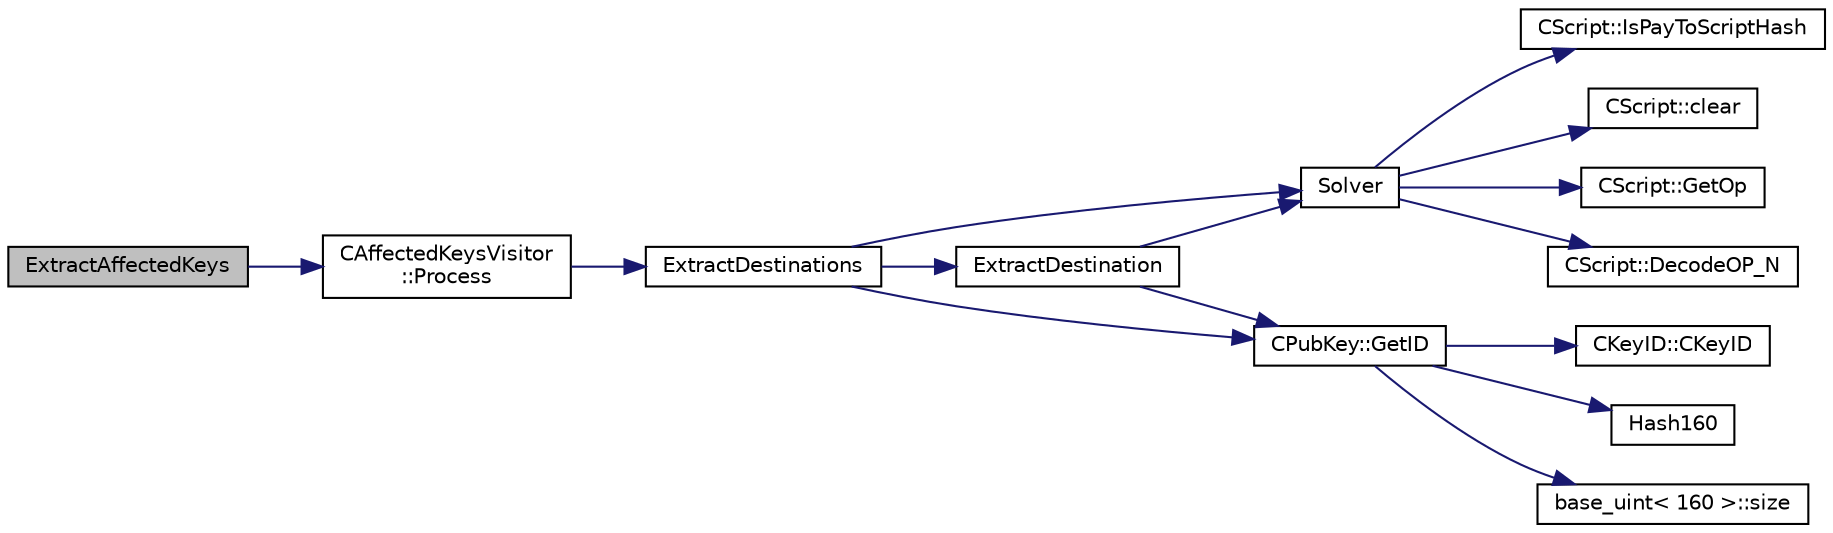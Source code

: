 digraph "ExtractAffectedKeys"
{
  edge [fontname="Helvetica",fontsize="10",labelfontname="Helvetica",labelfontsize="10"];
  node [fontname="Helvetica",fontsize="10",shape=record];
  rankdir="LR";
  Node48 [label="ExtractAffectedKeys",height=0.2,width=0.4,color="black", fillcolor="grey75", style="filled", fontcolor="black"];
  Node48 -> Node49 [color="midnightblue",fontsize="10",style="solid",fontname="Helvetica"];
  Node49 [label="CAffectedKeysVisitor\l::Process",height=0.2,width=0.4,color="black", fillcolor="white", style="filled",URL="$class_c_affected_keys_visitor.html#a749859ce2a826e2d60c8fe31685efae3"];
  Node49 -> Node50 [color="midnightblue",fontsize="10",style="solid",fontname="Helvetica"];
  Node50 [label="ExtractDestinations",height=0.2,width=0.4,color="black", fillcolor="white", style="filled",URL="$script_8cpp.html#a6948ee6aa422ed8a5ffe06ddc77a55d8"];
  Node50 -> Node51 [color="midnightblue",fontsize="10",style="solid",fontname="Helvetica"];
  Node51 [label="Solver",height=0.2,width=0.4,color="black", fillcolor="white", style="filled",URL="$script_8cpp.html#a6ee6be50bff44464e905680c6fcee6dc"];
  Node51 -> Node52 [color="midnightblue",fontsize="10",style="solid",fontname="Helvetica"];
  Node52 [label="CScript::IsPayToScriptHash",height=0.2,width=0.4,color="black", fillcolor="white", style="filled",URL="$class_c_script.html#a0c3729c606d318923dc06f95d85a0971"];
  Node51 -> Node53 [color="midnightblue",fontsize="10",style="solid",fontname="Helvetica"];
  Node53 [label="CScript::clear",height=0.2,width=0.4,color="black", fillcolor="white", style="filled",URL="$class_c_script.html#a7b2baf842621f07c4939408acf63377c"];
  Node51 -> Node54 [color="midnightblue",fontsize="10",style="solid",fontname="Helvetica"];
  Node54 [label="CScript::GetOp",height=0.2,width=0.4,color="black", fillcolor="white", style="filled",URL="$class_c_script.html#a94635ed93d8d244ec3acfa83f9ecfe5f"];
  Node51 -> Node55 [color="midnightblue",fontsize="10",style="solid",fontname="Helvetica"];
  Node55 [label="CScript::DecodeOP_N",height=0.2,width=0.4,color="black", fillcolor="white", style="filled",URL="$class_c_script.html#a7f975fca06b3e9a17da8ba23c7647e2e"];
  Node50 -> Node56 [color="midnightblue",fontsize="10",style="solid",fontname="Helvetica"];
  Node56 [label="CPubKey::GetID",height=0.2,width=0.4,color="black", fillcolor="white", style="filled",URL="$class_c_pub_key.html#a2675f7e6f72eff68e7a5227289feb021"];
  Node56 -> Node57 [color="midnightblue",fontsize="10",style="solid",fontname="Helvetica"];
  Node57 [label="CKeyID::CKeyID",height=0.2,width=0.4,color="black", fillcolor="white", style="filled",URL="$class_c_key_i_d.html#a01dbd3c37820a2ffe89d106c6a7cf53d"];
  Node56 -> Node58 [color="midnightblue",fontsize="10",style="solid",fontname="Helvetica"];
  Node58 [label="Hash160",height=0.2,width=0.4,color="black", fillcolor="white", style="filled",URL="$hash_8h.html#a4490f70ddae16e9e48460a0416a48a6b"];
  Node56 -> Node59 [color="midnightblue",fontsize="10",style="solid",fontname="Helvetica"];
  Node59 [label="base_uint\< 160 \>::size",height=0.2,width=0.4,color="black", fillcolor="white", style="filled",URL="$classbase__uint.html#a1f49b034e686269601ea89b0319b8004"];
  Node50 -> Node60 [color="midnightblue",fontsize="10",style="solid",fontname="Helvetica"];
  Node60 [label="ExtractDestination",height=0.2,width=0.4,color="black", fillcolor="white", style="filled",URL="$script_8cpp.html#a951f7e601746ae076afdf3169ecca2fc"];
  Node60 -> Node51 [color="midnightblue",fontsize="10",style="solid",fontname="Helvetica"];
  Node60 -> Node56 [color="midnightblue",fontsize="10",style="solid",fontname="Helvetica"];
}
